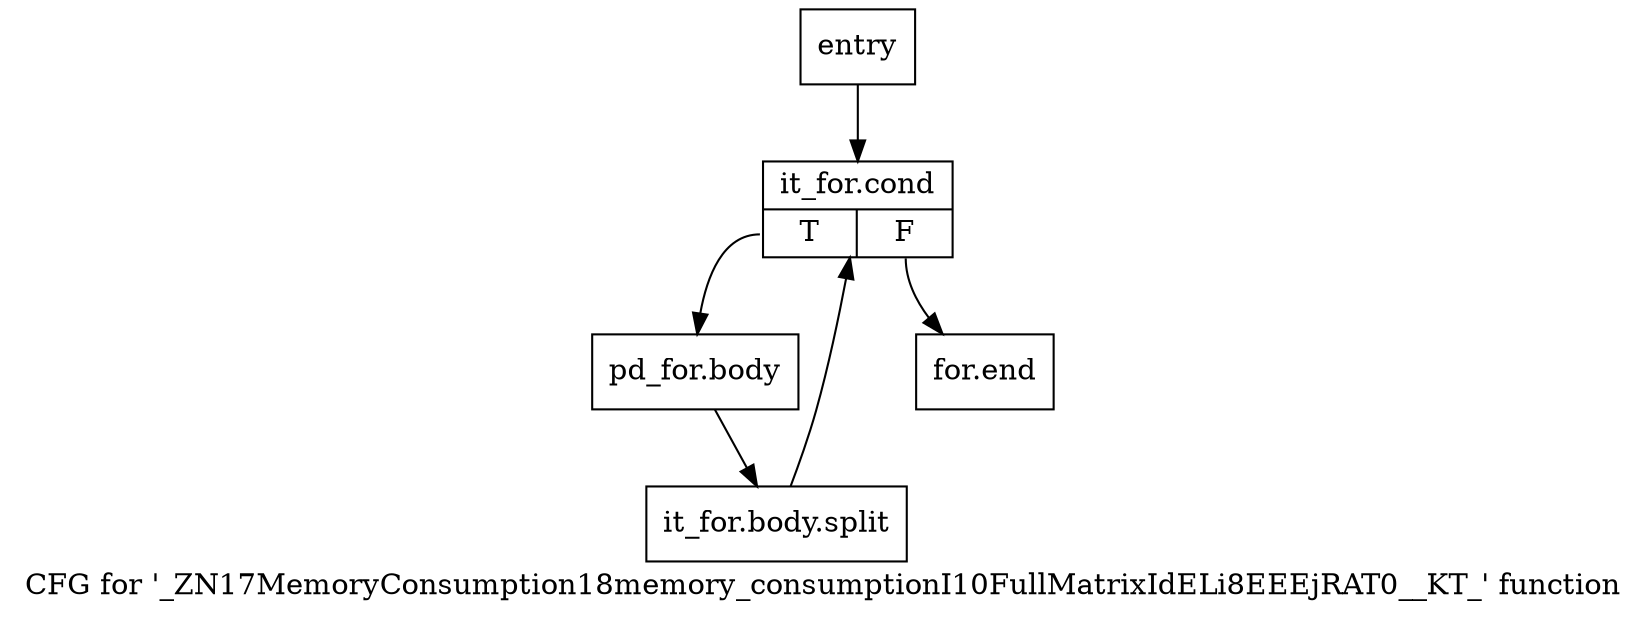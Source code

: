 digraph "CFG for '_ZN17MemoryConsumption18memory_consumptionI10FullMatrixIdELi8EEEjRAT0__KT_' function" {
	label="CFG for '_ZN17MemoryConsumption18memory_consumptionI10FullMatrixIdELi8EEEjRAT0__KT_' function";

	Node0x4dd8eb0 [shape=record,label="{entry}"];
	Node0x4dd8eb0 -> Node0x4dd8f00;
	Node0x4dd8f00 [shape=record,label="{it_for.cond|{<s0>T|<s1>F}}"];
	Node0x4dd8f00:s0 -> Node0x4dd8f50;
	Node0x4dd8f00:s1 -> Node0x4dd8fa0;
	Node0x4dd8f50 [shape=record,label="{pd_for.body}"];
	Node0x4dd8f50 -> Node0xa2020c0;
	Node0xa2020c0 [shape=record,label="{it_for.body.split}"];
	Node0xa2020c0 -> Node0x4dd8f00;
	Node0x4dd8fa0 [shape=record,label="{for.end}"];
}
